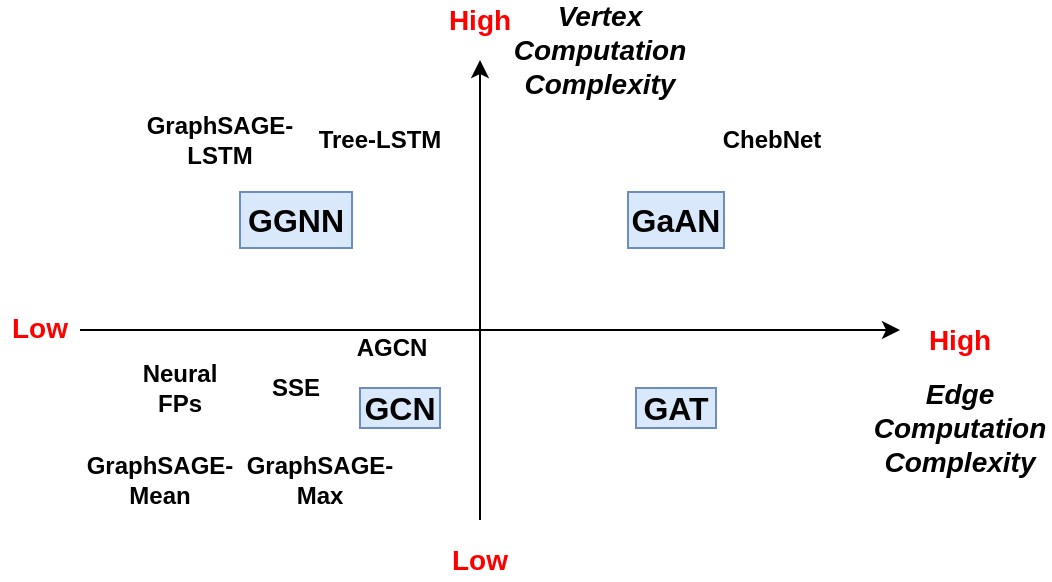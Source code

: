 <mxfile version="13.4.2" type="device"><diagram id="2MBHXZytqJ9W2BRM0lZ_" name="Page-1"><mxGraphModel dx="1194" dy="559" grid="1" gridSize="10" guides="1" tooltips="1" connect="1" arrows="1" fold="1" page="1" pageScale="1" pageWidth="827" pageHeight="1169" math="0" shadow="0"><root><mxCell id="0"/><mxCell id="1" parent="0"/><mxCell id="55l02TyrmD9IhU3h0mnR-1" value="" style="endArrow=classic;html=1;fontFamily=Arial;" parent="1" edge="1"><mxGeometry width="50" height="50" relative="1" as="geometry"><mxPoint x="120" y="255" as="sourcePoint"/><mxPoint x="530" y="255" as="targetPoint"/></mxGeometry></mxCell><mxCell id="55l02TyrmD9IhU3h0mnR-2" value="" style="endArrow=classic;html=1;fontFamily=Arial;" parent="1" edge="1"><mxGeometry width="50" height="50" relative="1" as="geometry"><mxPoint x="320" y="350" as="sourcePoint"/><mxPoint x="320" y="120" as="targetPoint"/></mxGeometry></mxCell><mxCell id="55l02TyrmD9IhU3h0mnR-4" value="&lt;b&gt;&lt;font style=&quot;font-size: 14px&quot;&gt;Edge Computation&lt;br&gt;Complexity&lt;br&gt;&lt;/font&gt;&lt;/b&gt;" style="text;html=1;strokeColor=none;fillColor=none;align=center;verticalAlign=middle;whiteSpace=wrap;rounded=0;fontFamily=Arial;fontStyle=2" parent="1" vertex="1"><mxGeometry x="515" y="294" width="90" height="20" as="geometry"/></mxCell><mxCell id="55l02TyrmD9IhU3h0mnR-6" value="&lt;b&gt;&lt;font color=&quot;#ff0000&quot; style=&quot;font-size: 14px&quot;&gt;High&lt;/font&gt;&lt;/b&gt;" style="text;html=1;strokeColor=none;fillColor=none;align=center;verticalAlign=middle;whiteSpace=wrap;rounded=0;fontFamily=Arial;" parent="1" vertex="1"><mxGeometry x="300" y="90" width="40" height="20" as="geometry"/></mxCell><mxCell id="55l02TyrmD9IhU3h0mnR-7" value="&lt;b&gt;&lt;font color=&quot;#ff0000&quot; style=&quot;font-size: 14px&quot;&gt;Low&lt;/font&gt;&lt;/b&gt;" style="text;html=1;strokeColor=none;fillColor=none;align=center;verticalAlign=middle;whiteSpace=wrap;rounded=0;fontFamily=Arial;" parent="1" vertex="1"><mxGeometry x="305" y="360" width="30" height="20" as="geometry"/></mxCell><mxCell id="55l02TyrmD9IhU3h0mnR-8" value="&lt;b&gt;&lt;font color=&quot;#ff0000&quot; style=&quot;font-size: 14px&quot;&gt;High&lt;/font&gt;&lt;/b&gt;" style="text;html=1;strokeColor=none;fillColor=none;align=center;verticalAlign=middle;whiteSpace=wrap;rounded=0;fontFamily=Arial;" parent="1" vertex="1"><mxGeometry x="540" y="250" width="40" height="20" as="geometry"/></mxCell><mxCell id="55l02TyrmD9IhU3h0mnR-10" value="&lt;font color=&quot;#ff0000&quot;&gt;&lt;span style=&quot;font-size: 14px&quot;&gt;&lt;b&gt;Low&lt;/b&gt;&lt;/span&gt;&lt;/font&gt;" style="text;html=1;strokeColor=none;fillColor=none;align=center;verticalAlign=middle;whiteSpace=wrap;rounded=0;fontFamily=Arial;" parent="1" vertex="1"><mxGeometry x="80" y="244" width="40" height="20" as="geometry"/></mxCell><mxCell id="55l02TyrmD9IhU3h0mnR-11" value="&lt;b style=&quot;font-size: 16px;&quot;&gt;GCN&lt;/b&gt;" style="text;html=1;strokeColor=#6c8ebf;fillColor=#dae8fc;align=center;verticalAlign=middle;whiteSpace=wrap;rounded=0;fontFamily=Arial;fontSize=16;" parent="1" vertex="1"><mxGeometry x="260" y="284" width="40" height="20" as="geometry"/></mxCell><mxCell id="55l02TyrmD9IhU3h0mnR-19" value="&lt;b style=&quot;font-size: 16px;&quot;&gt;GaAN&lt;/b&gt;" style="text;html=1;strokeColor=#6c8ebf;fillColor=#dae8fc;align=center;verticalAlign=middle;whiteSpace=wrap;rounded=0;fontFamily=Arial;fontSize=16;" parent="1" vertex="1"><mxGeometry x="394" y="186" width="48" height="28" as="geometry"/></mxCell><mxCell id="55l02TyrmD9IhU3h0mnR-23" value="&lt;b&gt;ChebNet&lt;/b&gt;" style="text;html=1;strokeColor=none;fillColor=none;align=center;verticalAlign=middle;whiteSpace=wrap;rounded=0;fontFamily=Arial;" parent="1" vertex="1"><mxGeometry x="438" y="150" width="56" height="20" as="geometry"/></mxCell><mxCell id="55l02TyrmD9IhU3h0mnR-26" value="&lt;b style=&quot;font-size: 16px;&quot;&gt;GGNN&lt;/b&gt;" style="text;html=1;strokeColor=#6c8ebf;fillColor=#dae8fc;align=center;verticalAlign=middle;whiteSpace=wrap;rounded=0;fontFamily=Arial;fontSize=16;" parent="1" vertex="1"><mxGeometry x="200" y="186" width="56" height="28" as="geometry"/></mxCell><mxCell id="55l02TyrmD9IhU3h0mnR-27" value="&lt;b&gt;SSE&lt;/b&gt;" style="text;html=1;strokeColor=none;fillColor=none;align=center;verticalAlign=middle;whiteSpace=wrap;rounded=0;fontFamily=Arial;" parent="1" vertex="1"><mxGeometry x="208" y="274" width="40" height="20" as="geometry"/></mxCell><mxCell id="55l02TyrmD9IhU3h0mnR-28" value="&lt;b&gt;Tree-LSTM&lt;/b&gt;" style="text;html=1;strokeColor=none;fillColor=none;align=center;verticalAlign=middle;whiteSpace=wrap;rounded=0;fontFamily=Arial;" parent="1" vertex="1"><mxGeometry x="230" y="150" width="80" height="20" as="geometry"/></mxCell><mxCell id="55l02TyrmD9IhU3h0mnR-31" value="&lt;b style=&quot;font-size: 16px;&quot;&gt;GAT&lt;/b&gt;" style="text;html=1;strokeColor=#6c8ebf;fillColor=#dae8fc;align=center;verticalAlign=middle;whiteSpace=wrap;rounded=0;fontFamily=Arial;fontSize=16;" parent="1" vertex="1"><mxGeometry x="398" y="284" width="40" height="20" as="geometry"/></mxCell><mxCell id="7AgE-1M_nMqP87tkhoy_-1" value="&lt;span style=&quot;font-size: 14px&quot;&gt;&lt;b&gt;Vertex&lt;br&gt;Computation&lt;br&gt;Complexity&lt;br&gt;&lt;/b&gt;&lt;/span&gt;" style="text;html=1;strokeColor=none;fillColor=none;align=center;verticalAlign=middle;whiteSpace=wrap;rounded=0;fontFamily=Arial;fontStyle=2" parent="1" vertex="1"><mxGeometry x="335" y="105" width="90" height="20" as="geometry"/></mxCell><mxCell id="d4_APRa-n51g_zOru5WV-1" value="&lt;b&gt;GraphSAGE-LSTM&lt;/b&gt;" style="text;html=1;strokeColor=none;fillColor=none;align=center;verticalAlign=middle;whiteSpace=wrap;rounded=0;fontFamily=Arial;" vertex="1" parent="1"><mxGeometry x="150" y="150" width="80" height="20" as="geometry"/></mxCell><mxCell id="d4_APRa-n51g_zOru5WV-3" value="&lt;b&gt;GraphSAGE-Mean&lt;/b&gt;" style="text;html=1;strokeColor=none;fillColor=none;align=center;verticalAlign=middle;whiteSpace=wrap;rounded=0;fontFamily=Arial;" vertex="1" parent="1"><mxGeometry x="120" y="320" width="80" height="20" as="geometry"/></mxCell><mxCell id="d4_APRa-n51g_zOru5WV-4" value="&lt;b&gt;GraphSAGE-Max&lt;/b&gt;" style="text;html=1;strokeColor=none;fillColor=none;align=center;verticalAlign=middle;whiteSpace=wrap;rounded=0;fontFamily=Arial;" vertex="1" parent="1"><mxGeometry x="200" y="320" width="80" height="20" as="geometry"/></mxCell><mxCell id="d4_APRa-n51g_zOru5WV-5" value="&lt;b&gt;Neural FPs&lt;/b&gt;" style="text;html=1;strokeColor=none;fillColor=none;align=center;verticalAlign=middle;whiteSpace=wrap;rounded=0;fontFamily=Arial;" vertex="1" parent="1"><mxGeometry x="150" y="274" width="40" height="20" as="geometry"/></mxCell><mxCell id="d4_APRa-n51g_zOru5WV-8" value="&lt;b&gt;AGCN&lt;/b&gt;" style="text;html=1;strokeColor=none;fillColor=none;align=center;verticalAlign=middle;whiteSpace=wrap;rounded=0;fontFamily=Arial;" vertex="1" parent="1"><mxGeometry x="256" y="254" width="40" height="20" as="geometry"/></mxCell></root></mxGraphModel></diagram></mxfile>